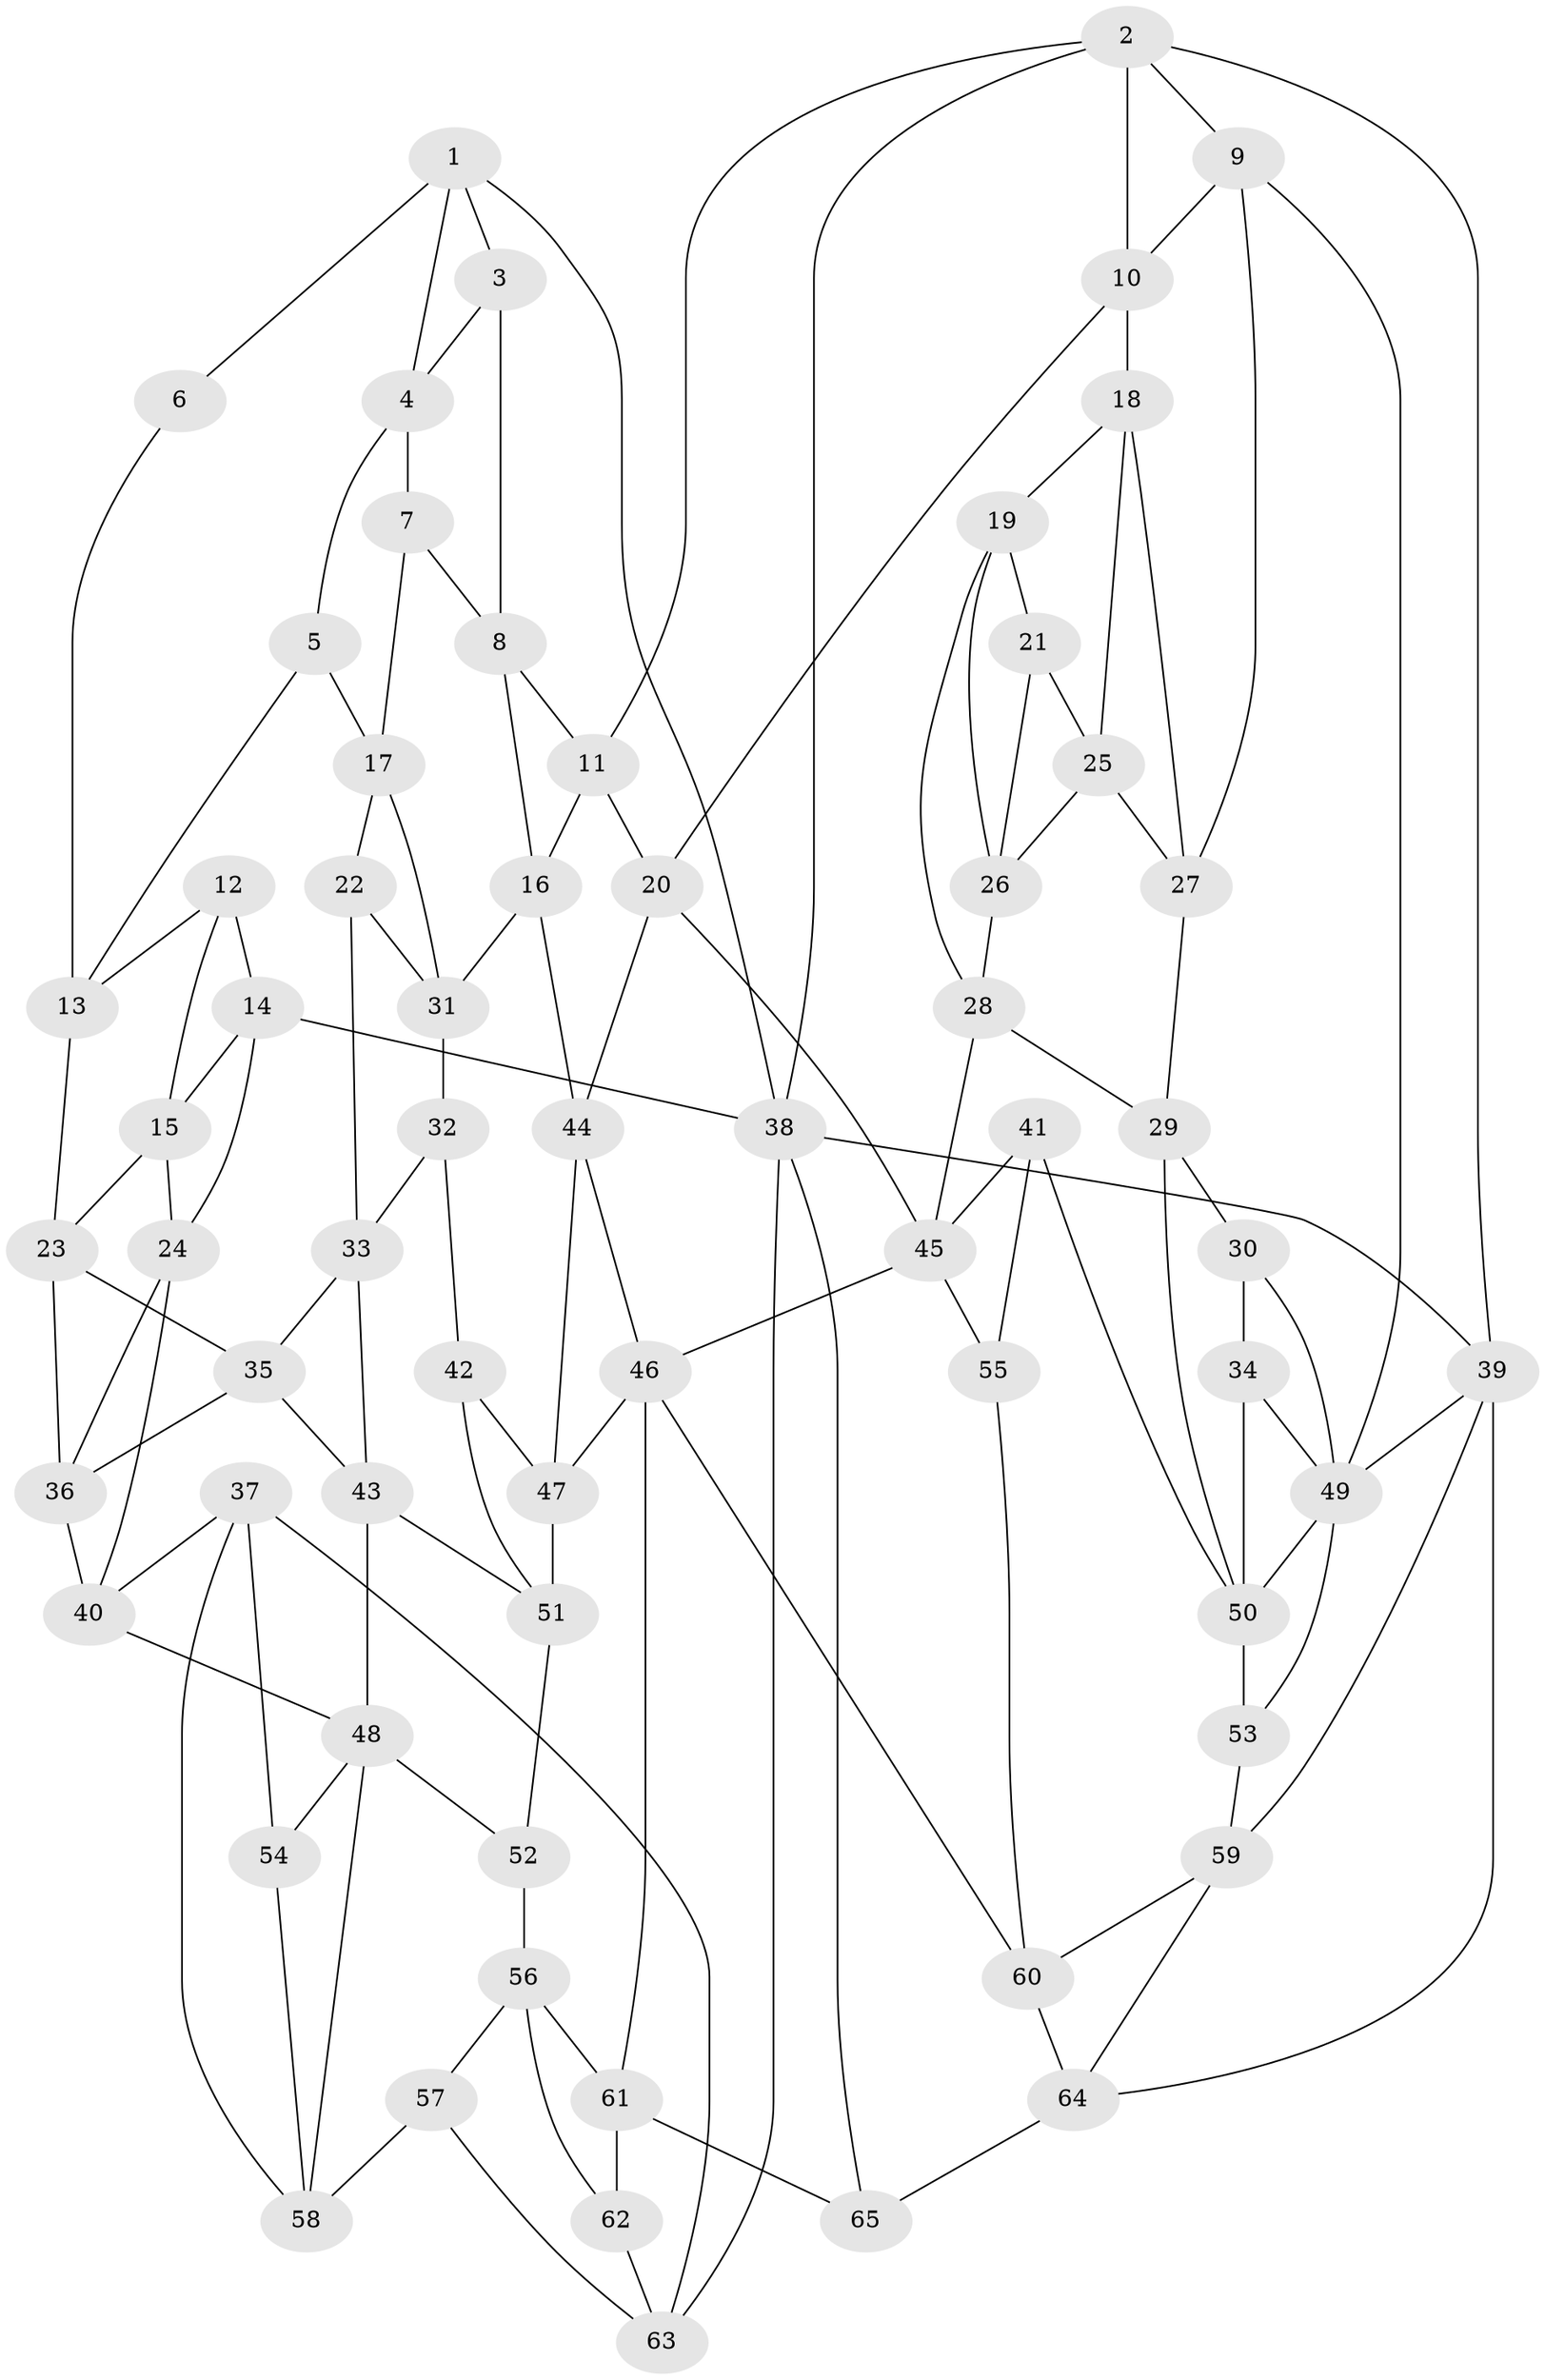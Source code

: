 // original degree distribution, {3: 0.023076923076923078, 5: 0.5153846153846153, 6: 0.23076923076923078, 4: 0.23076923076923078}
// Generated by graph-tools (version 1.1) at 2025/27/03/09/25 03:27:03]
// undirected, 65 vertices, 125 edges
graph export_dot {
graph [start="1"]
  node [color=gray90,style=filled];
  1;
  2;
  3;
  4;
  5;
  6;
  7;
  8;
  9;
  10;
  11;
  12;
  13;
  14;
  15;
  16;
  17;
  18;
  19;
  20;
  21;
  22;
  23;
  24;
  25;
  26;
  27;
  28;
  29;
  30;
  31;
  32;
  33;
  34;
  35;
  36;
  37;
  38;
  39;
  40;
  41;
  42;
  43;
  44;
  45;
  46;
  47;
  48;
  49;
  50;
  51;
  52;
  53;
  54;
  55;
  56;
  57;
  58;
  59;
  60;
  61;
  62;
  63;
  64;
  65;
  1 -- 3 [weight=1.0];
  1 -- 4 [weight=1.0];
  1 -- 6 [weight=1.0];
  1 -- 38 [weight=1.0];
  2 -- 9 [weight=1.0];
  2 -- 10 [weight=1.0];
  2 -- 11 [weight=1.0];
  2 -- 38 [weight=1.0];
  2 -- 39 [weight=1.0];
  3 -- 4 [weight=1.0];
  3 -- 8 [weight=1.0];
  4 -- 5 [weight=1.0];
  4 -- 7 [weight=1.0];
  5 -- 13 [weight=1.0];
  5 -- 17 [weight=1.0];
  6 -- 13 [weight=1.0];
  7 -- 8 [weight=1.0];
  7 -- 17 [weight=1.0];
  8 -- 11 [weight=1.0];
  8 -- 16 [weight=1.0];
  9 -- 10 [weight=1.0];
  9 -- 27 [weight=1.0];
  9 -- 49 [weight=1.0];
  10 -- 18 [weight=1.0];
  10 -- 20 [weight=1.0];
  11 -- 16 [weight=1.0];
  11 -- 20 [weight=1.0];
  12 -- 13 [weight=1.0];
  12 -- 14 [weight=1.0];
  12 -- 15 [weight=1.0];
  13 -- 23 [weight=1.0];
  14 -- 15 [weight=1.0];
  14 -- 24 [weight=1.0];
  14 -- 38 [weight=1.0];
  15 -- 23 [weight=1.0];
  15 -- 24 [weight=1.0];
  16 -- 31 [weight=1.0];
  16 -- 44 [weight=1.0];
  17 -- 22 [weight=1.0];
  17 -- 31 [weight=1.0];
  18 -- 19 [weight=1.0];
  18 -- 25 [weight=1.0];
  18 -- 27 [weight=1.0];
  19 -- 21 [weight=1.0];
  19 -- 26 [weight=1.0];
  19 -- 28 [weight=1.0];
  20 -- 44 [weight=1.0];
  20 -- 45 [weight=1.0];
  21 -- 25 [weight=1.0];
  21 -- 26 [weight=1.0];
  22 -- 31 [weight=1.0];
  22 -- 33 [weight=1.0];
  23 -- 35 [weight=1.0];
  23 -- 36 [weight=1.0];
  24 -- 36 [weight=1.0];
  24 -- 40 [weight=1.0];
  25 -- 26 [weight=1.0];
  25 -- 27 [weight=1.0];
  26 -- 28 [weight=1.0];
  27 -- 29 [weight=1.0];
  28 -- 29 [weight=1.0];
  28 -- 45 [weight=1.0];
  29 -- 30 [weight=1.0];
  29 -- 50 [weight=1.0];
  30 -- 34 [weight=1.0];
  30 -- 49 [weight=1.0];
  31 -- 32 [weight=1.0];
  32 -- 33 [weight=1.0];
  32 -- 42 [weight=1.0];
  33 -- 35 [weight=1.0];
  33 -- 43 [weight=1.0];
  34 -- 49 [weight=1.0];
  34 -- 50 [weight=2.0];
  35 -- 36 [weight=1.0];
  35 -- 43 [weight=1.0];
  36 -- 40 [weight=1.0];
  37 -- 40 [weight=1.0];
  37 -- 54 [weight=1.0];
  37 -- 58 [weight=1.0];
  37 -- 63 [weight=1.0];
  38 -- 39 [weight=1.0];
  38 -- 63 [weight=1.0];
  38 -- 65 [weight=1.0];
  39 -- 49 [weight=1.0];
  39 -- 59 [weight=1.0];
  39 -- 64 [weight=1.0];
  40 -- 48 [weight=1.0];
  41 -- 45 [weight=2.0];
  41 -- 50 [weight=1.0];
  41 -- 55 [weight=1.0];
  42 -- 47 [weight=2.0];
  42 -- 51 [weight=1.0];
  43 -- 48 [weight=2.0];
  43 -- 51 [weight=1.0];
  44 -- 46 [weight=1.0];
  44 -- 47 [weight=1.0];
  45 -- 46 [weight=1.0];
  45 -- 55 [weight=1.0];
  46 -- 47 [weight=1.0];
  46 -- 60 [weight=1.0];
  46 -- 61 [weight=1.0];
  47 -- 51 [weight=1.0];
  48 -- 52 [weight=1.0];
  48 -- 54 [weight=1.0];
  48 -- 58 [weight=1.0];
  49 -- 50 [weight=1.0];
  49 -- 53 [weight=1.0];
  50 -- 53 [weight=1.0];
  51 -- 52 [weight=1.0];
  52 -- 56 [weight=1.0];
  53 -- 59 [weight=1.0];
  54 -- 58 [weight=1.0];
  55 -- 60 [weight=1.0];
  56 -- 57 [weight=1.0];
  56 -- 61 [weight=1.0];
  56 -- 62 [weight=1.0];
  57 -- 58 [weight=1.0];
  57 -- 63 [weight=1.0];
  59 -- 60 [weight=1.0];
  59 -- 64 [weight=1.0];
  60 -- 64 [weight=1.0];
  61 -- 62 [weight=1.0];
  61 -- 65 [weight=1.0];
  62 -- 63 [weight=1.0];
  64 -- 65 [weight=1.0];
}
